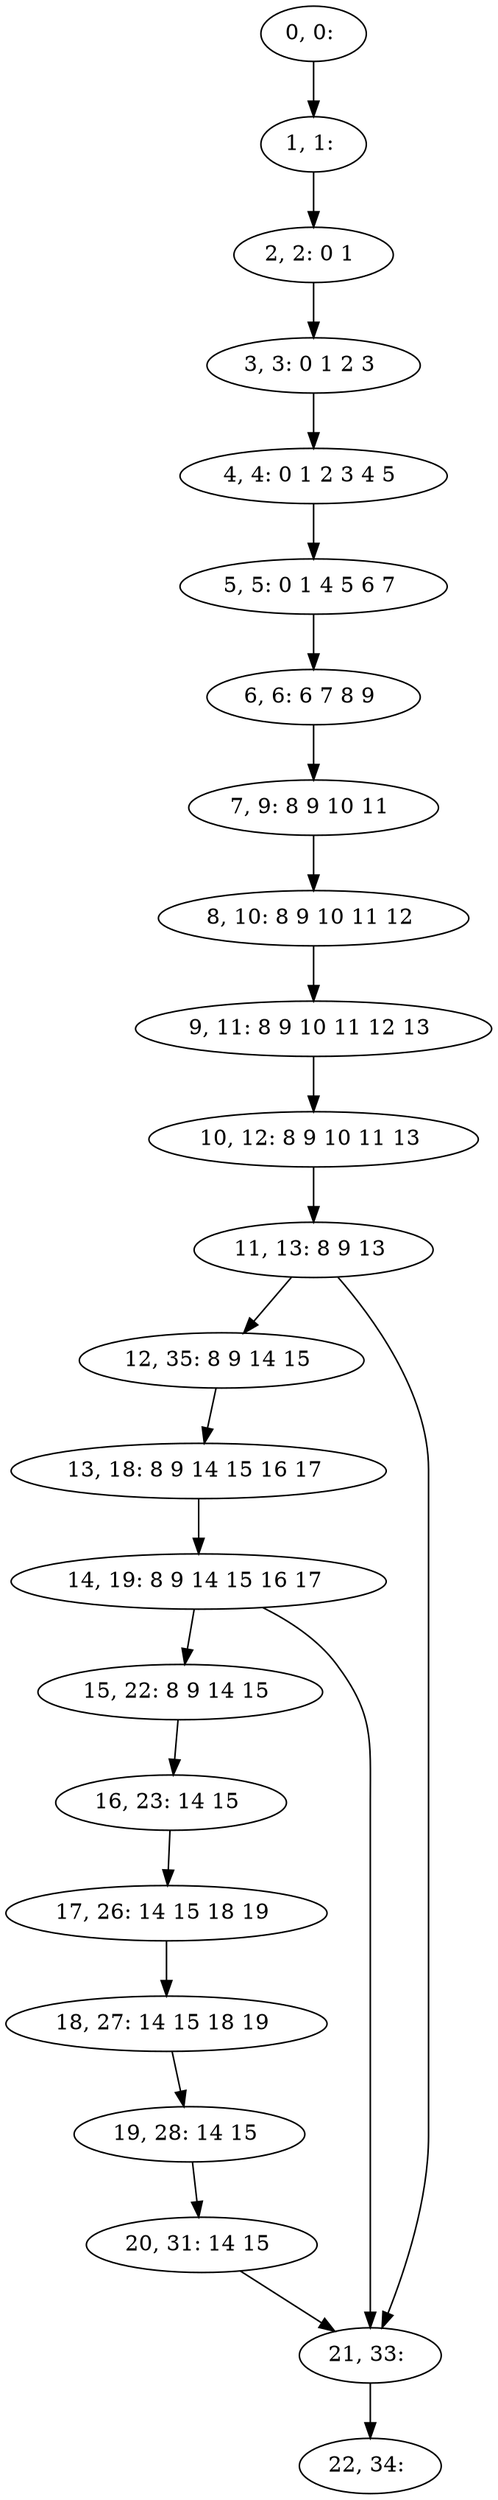 digraph G {
0[label="0, 0: "];
1[label="1, 1: "];
2[label="2, 2: 0 1 "];
3[label="3, 3: 0 1 2 3 "];
4[label="4, 4: 0 1 2 3 4 5 "];
5[label="5, 5: 0 1 4 5 6 7 "];
6[label="6, 6: 6 7 8 9 "];
7[label="7, 9: 8 9 10 11 "];
8[label="8, 10: 8 9 10 11 12 "];
9[label="9, 11: 8 9 10 11 12 13 "];
10[label="10, 12: 8 9 10 11 13 "];
11[label="11, 13: 8 9 13 "];
12[label="12, 35: 8 9 14 15 "];
13[label="13, 18: 8 9 14 15 16 17 "];
14[label="14, 19: 8 9 14 15 16 17 "];
15[label="15, 22: 8 9 14 15 "];
16[label="16, 23: 14 15 "];
17[label="17, 26: 14 15 18 19 "];
18[label="18, 27: 14 15 18 19 "];
19[label="19, 28: 14 15 "];
20[label="20, 31: 14 15 "];
21[label="21, 33: "];
22[label="22, 34: "];
0->1 ;
1->2 ;
2->3 ;
3->4 ;
4->5 ;
5->6 ;
6->7 ;
7->8 ;
8->9 ;
9->10 ;
10->11 ;
11->12 ;
11->21 ;
12->13 ;
13->14 ;
14->15 ;
14->21 ;
15->16 ;
16->17 ;
17->18 ;
18->19 ;
19->20 ;
20->21 ;
21->22 ;
}
